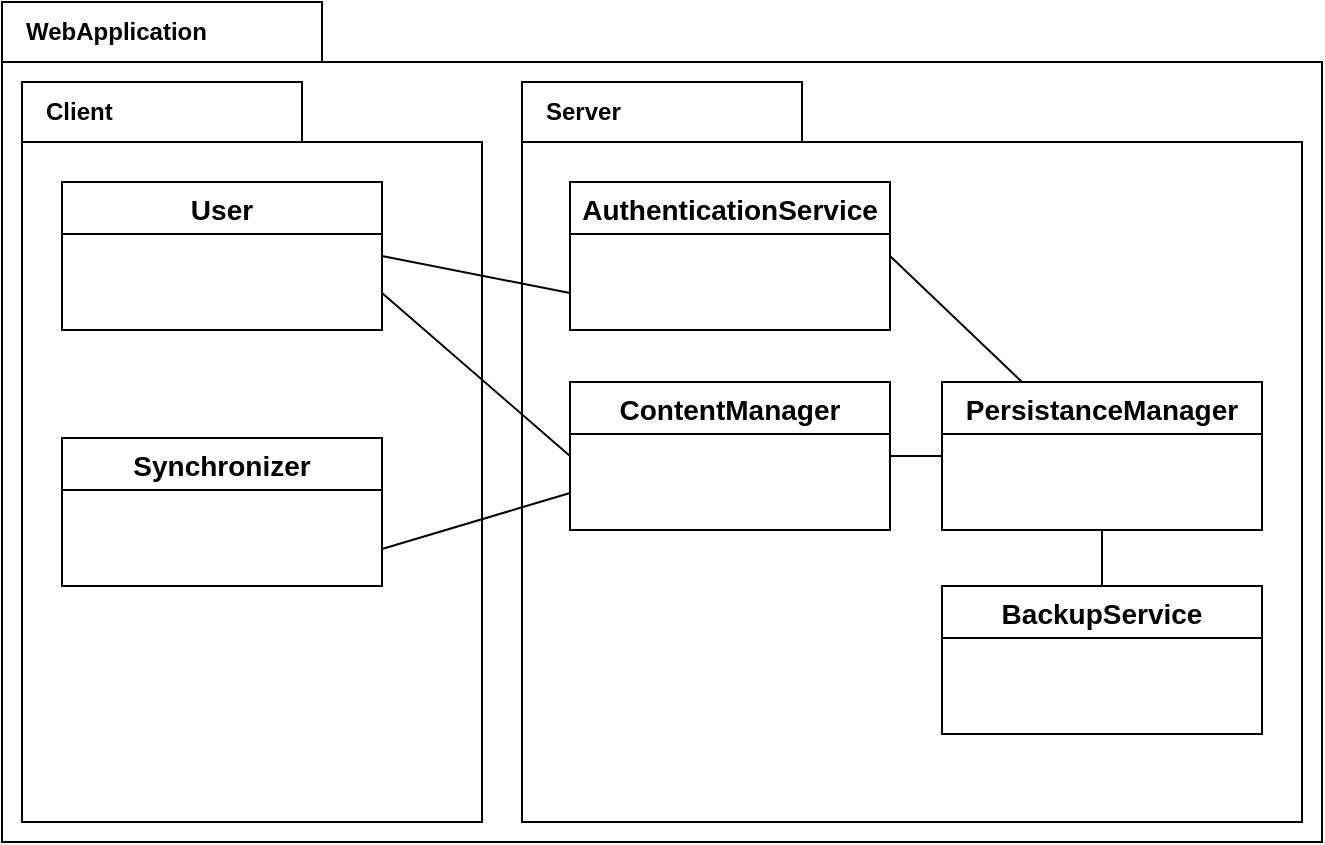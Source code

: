 <mxfile version="12.9.9" type="device"><diagram id="C5RBs43oDa-KdzZeNtuy" name="Page-1"><mxGraphModel dx="946" dy="680" grid="1" gridSize="10" guides="1" tooltips="1" connect="1" arrows="1" fold="1" page="1" pageScale="1" pageWidth="827" pageHeight="1169" math="0" shadow="0"><root><mxCell id="WIyWlLk6GJQsqaUBKTNV-0"/><mxCell id="WIyWlLk6GJQsqaUBKTNV-1" parent="WIyWlLk6GJQsqaUBKTNV-0"/><mxCell id="rtmJNGFqx_VKTkhKSR3N-0" value="" style="rounded=0;whiteSpace=wrap;html=1;" vertex="1" parent="WIyWlLk6GJQsqaUBKTNV-1"><mxGeometry x="80" y="80" width="660" height="390" as="geometry"/></mxCell><mxCell id="rtmJNGFqx_VKTkhKSR3N-7" value="" style="rounded=0;whiteSpace=wrap;html=1;align=left;" vertex="1" parent="WIyWlLk6GJQsqaUBKTNV-1"><mxGeometry x="340" y="120" width="390" height="340" as="geometry"/></mxCell><mxCell id="rtmJNGFqx_VKTkhKSR3N-4" value="" style="rounded=0;whiteSpace=wrap;html=1;align=left;" vertex="1" parent="WIyWlLk6GJQsqaUBKTNV-1"><mxGeometry x="90" y="120" width="230" height="340" as="geometry"/></mxCell><mxCell id="rtmJNGFqx_VKTkhKSR3N-2" value="" style="rounded=0;whiteSpace=wrap;html=1;" vertex="1" parent="WIyWlLk6GJQsqaUBKTNV-1"><mxGeometry x="80" y="50" width="160" height="30" as="geometry"/></mxCell><mxCell id="rtmJNGFqx_VKTkhKSR3N-3" value="WebApplication" style="text;html=1;strokeColor=none;fillColor=none;align=left;verticalAlign=middle;whiteSpace=wrap;rounded=0;fontStyle=1" vertex="1" parent="WIyWlLk6GJQsqaUBKTNV-1"><mxGeometry x="90" y="55" width="40" height="20" as="geometry"/></mxCell><mxCell id="rtmJNGFqx_VKTkhKSR3N-5" value="" style="rounded=0;whiteSpace=wrap;html=1;align=left;" vertex="1" parent="WIyWlLk6GJQsqaUBKTNV-1"><mxGeometry x="90" y="90" width="140" height="30" as="geometry"/></mxCell><mxCell id="rtmJNGFqx_VKTkhKSR3N-6" value="Client" style="text;html=1;strokeColor=none;fillColor=none;align=left;verticalAlign=middle;whiteSpace=wrap;rounded=0;fontStyle=1" vertex="1" parent="WIyWlLk6GJQsqaUBKTNV-1"><mxGeometry x="100" y="95" width="40" height="20" as="geometry"/></mxCell><mxCell id="rtmJNGFqx_VKTkhKSR3N-8" value="" style="rounded=0;whiteSpace=wrap;html=1;align=left;" vertex="1" parent="WIyWlLk6GJQsqaUBKTNV-1"><mxGeometry x="340" y="90" width="140" height="30" as="geometry"/></mxCell><mxCell id="rtmJNGFqx_VKTkhKSR3N-9" value="Server" style="text;html=1;strokeColor=none;fillColor=none;align=left;verticalAlign=middle;whiteSpace=wrap;rounded=0;fontStyle=1" vertex="1" parent="WIyWlLk6GJQsqaUBKTNV-1"><mxGeometry x="350" y="95" width="40" height="20" as="geometry"/></mxCell><mxCell id="rtmJNGFqx_VKTkhKSR3N-38" style="edgeStyle=none;rounded=0;orthogonalLoop=1;jettySize=auto;html=1;exitX=1;exitY=0.75;exitDx=0;exitDy=0;entryX=0;entryY=0.5;entryDx=0;entryDy=0;endArrow=none;endFill=0;" edge="1" parent="WIyWlLk6GJQsqaUBKTNV-1" source="rtmJNGFqx_VKTkhKSR3N-21" target="rtmJNGFqx_VKTkhKSR3N-31"><mxGeometry relative="1" as="geometry"/></mxCell><mxCell id="rtmJNGFqx_VKTkhKSR3N-21" value="User" style="swimlane;fontStyle=1;childLayout=stackLayout;horizontal=1;startSize=26;horizontalStack=0;resizeParent=1;resizeParentMax=0;resizeLast=0;collapsible=1;marginBottom=0;align=center;fontSize=14;" vertex="1" parent="WIyWlLk6GJQsqaUBKTNV-1"><mxGeometry x="110" y="140" width="160" height="74" as="geometry"/></mxCell><mxCell id="rtmJNGFqx_VKTkhKSR3N-39" style="edgeStyle=none;rounded=0;orthogonalLoop=1;jettySize=auto;html=1;exitX=1;exitY=0.75;exitDx=0;exitDy=0;entryX=0;entryY=0.75;entryDx=0;entryDy=0;endArrow=none;endFill=0;" edge="1" parent="WIyWlLk6GJQsqaUBKTNV-1" source="rtmJNGFqx_VKTkhKSR3N-29" target="rtmJNGFqx_VKTkhKSR3N-31"><mxGeometry relative="1" as="geometry"/></mxCell><mxCell id="rtmJNGFqx_VKTkhKSR3N-29" value="Synchronizer" style="swimlane;fontStyle=1;childLayout=stackLayout;horizontal=1;startSize=26;horizontalStack=0;resizeParent=1;resizeParentMax=0;resizeLast=0;collapsible=1;marginBottom=0;align=center;fontSize=14;" vertex="1" parent="WIyWlLk6GJQsqaUBKTNV-1"><mxGeometry x="110" y="268" width="160" height="74" as="geometry"/></mxCell><mxCell id="rtmJNGFqx_VKTkhKSR3N-35" style="rounded=0;orthogonalLoop=1;jettySize=auto;html=1;exitX=1;exitY=0.5;exitDx=0;exitDy=0;entryX=0.25;entryY=0;entryDx=0;entryDy=0;endArrow=none;endFill=0;" edge="1" parent="WIyWlLk6GJQsqaUBKTNV-1" source="rtmJNGFqx_VKTkhKSR3N-30" target="rtmJNGFqx_VKTkhKSR3N-34"><mxGeometry relative="1" as="geometry"/></mxCell><mxCell id="rtmJNGFqx_VKTkhKSR3N-40" style="edgeStyle=none;rounded=0;orthogonalLoop=1;jettySize=auto;html=1;exitX=0;exitY=0.75;exitDx=0;exitDy=0;entryX=1;entryY=0.5;entryDx=0;entryDy=0;endArrow=none;endFill=0;" edge="1" parent="WIyWlLk6GJQsqaUBKTNV-1" source="rtmJNGFqx_VKTkhKSR3N-30" target="rtmJNGFqx_VKTkhKSR3N-21"><mxGeometry relative="1" as="geometry"/></mxCell><mxCell id="rtmJNGFqx_VKTkhKSR3N-30" value="AuthenticationService" style="swimlane;fontStyle=1;childLayout=stackLayout;horizontal=1;startSize=26;horizontalStack=0;resizeParent=1;resizeParentMax=0;resizeLast=0;collapsible=1;marginBottom=0;align=center;fontSize=14;" vertex="1" parent="WIyWlLk6GJQsqaUBKTNV-1"><mxGeometry x="364" y="140" width="160" height="74" as="geometry"/></mxCell><mxCell id="rtmJNGFqx_VKTkhKSR3N-36" style="edgeStyle=none;rounded=0;orthogonalLoop=1;jettySize=auto;html=1;exitX=1;exitY=0.5;exitDx=0;exitDy=0;entryX=0;entryY=0.5;entryDx=0;entryDy=0;endArrow=none;endFill=0;" edge="1" parent="WIyWlLk6GJQsqaUBKTNV-1" source="rtmJNGFqx_VKTkhKSR3N-31" target="rtmJNGFqx_VKTkhKSR3N-34"><mxGeometry relative="1" as="geometry"/></mxCell><mxCell id="rtmJNGFqx_VKTkhKSR3N-31" value="ContentManager" style="swimlane;fontStyle=1;childLayout=stackLayout;horizontal=1;startSize=26;horizontalStack=0;resizeParent=1;resizeParentMax=0;resizeLast=0;collapsible=1;marginBottom=0;align=center;fontSize=14;" vertex="1" parent="WIyWlLk6GJQsqaUBKTNV-1"><mxGeometry x="364" y="240" width="160" height="74" as="geometry"/></mxCell><mxCell id="rtmJNGFqx_VKTkhKSR3N-37" style="edgeStyle=none;rounded=0;orthogonalLoop=1;jettySize=auto;html=1;entryX=0.5;entryY=1;entryDx=0;entryDy=0;endArrow=none;endFill=0;" edge="1" parent="WIyWlLk6GJQsqaUBKTNV-1" source="rtmJNGFqx_VKTkhKSR3N-32" target="rtmJNGFqx_VKTkhKSR3N-34"><mxGeometry relative="1" as="geometry"/></mxCell><mxCell id="rtmJNGFqx_VKTkhKSR3N-34" value="PersistanceManager" style="swimlane;fontStyle=1;childLayout=stackLayout;horizontal=1;startSize=26;horizontalStack=0;resizeParent=1;resizeParentMax=0;resizeLast=0;collapsible=1;marginBottom=0;align=center;fontSize=14;" vertex="1" parent="WIyWlLk6GJQsqaUBKTNV-1"><mxGeometry x="550" y="240" width="160" height="74" as="geometry"/></mxCell><mxCell id="rtmJNGFqx_VKTkhKSR3N-32" value="BackupService" style="swimlane;fontStyle=1;childLayout=stackLayout;horizontal=1;startSize=26;horizontalStack=0;resizeParent=1;resizeParentMax=0;resizeLast=0;collapsible=1;marginBottom=0;align=center;fontSize=14;" vertex="1" parent="WIyWlLk6GJQsqaUBKTNV-1"><mxGeometry x="550" y="342" width="160" height="74" as="geometry"/></mxCell></root></mxGraphModel></diagram></mxfile>